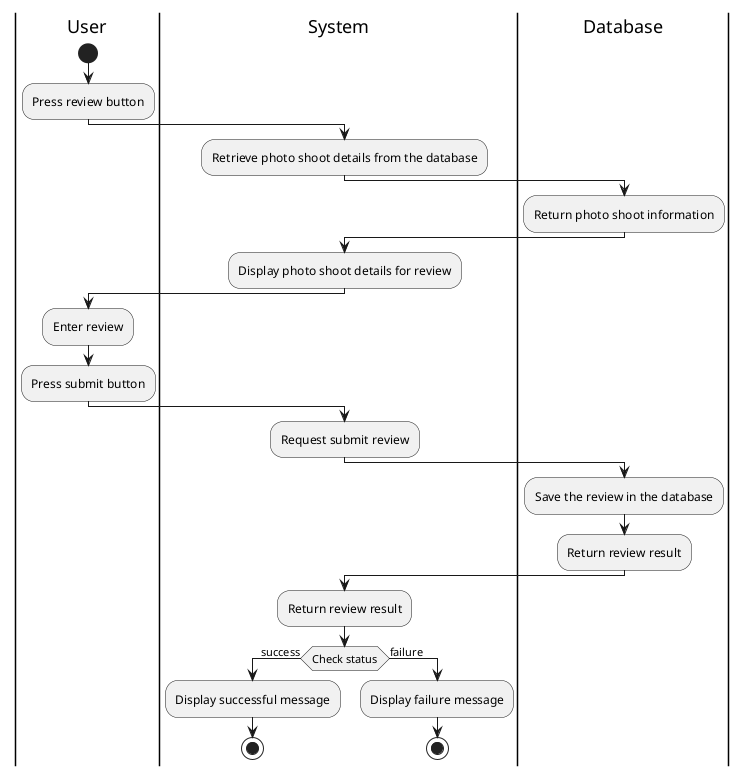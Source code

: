@startuml
|User|
start
:Press review button;
|System|
:Retrieve photo shoot details from the database;
|Database|
:Return photo shoot information;
|System|
:Display photo shoot details for review;
|User|
:Enter review;
:Press submit button;
|System|
:Request submit review;
|Database|
:Save the review in the database;
:Return review result;
|System|
:Return review result;
if (Check status) then (success)
  :Display successful message;
  stop
else (failure)
  :Display failure message;
  stop
@end